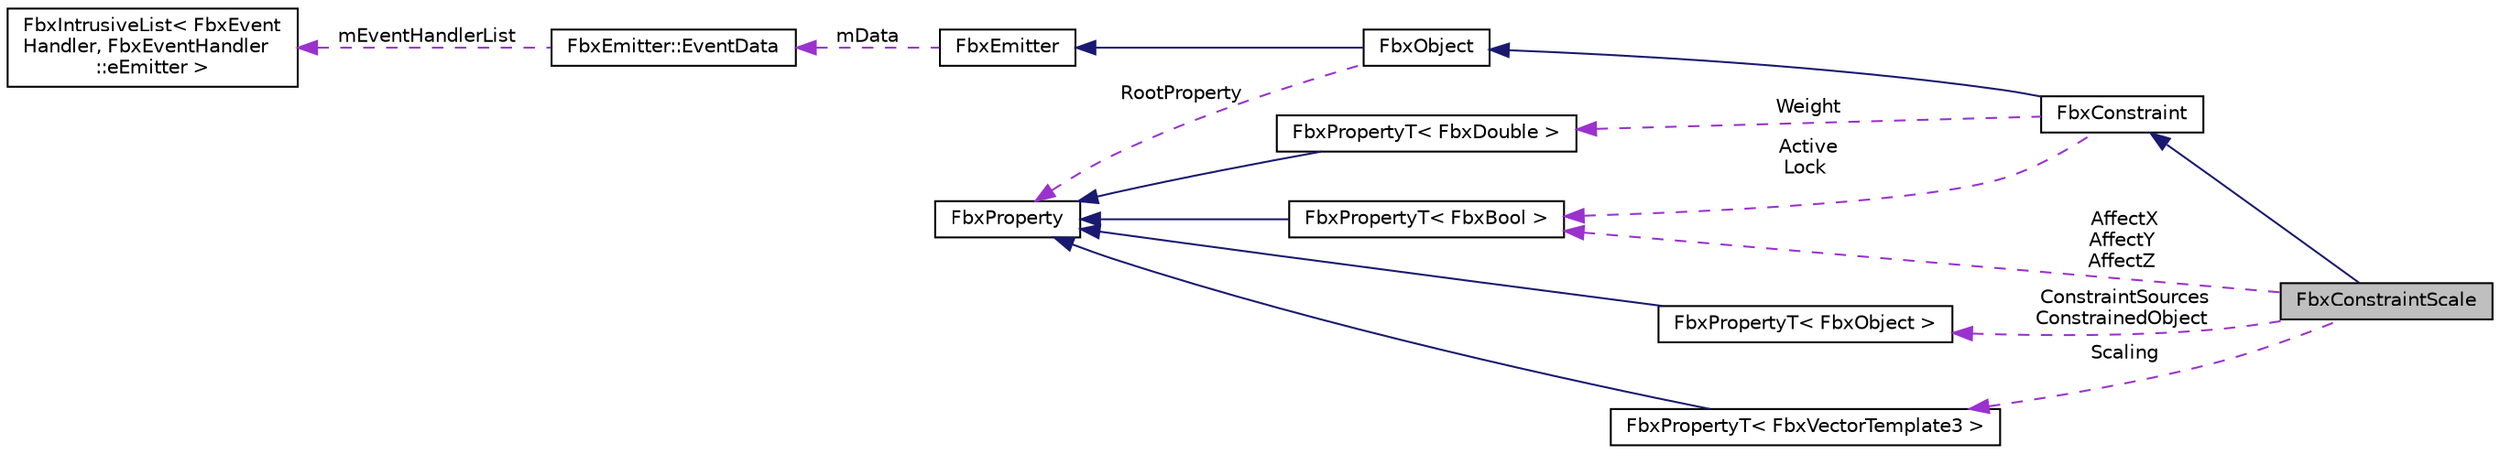 digraph "FbxConstraintScale"
{
  edge [fontname="Helvetica",fontsize="10",labelfontname="Helvetica",labelfontsize="10"];
  node [fontname="Helvetica",fontsize="10",shape=record];
  rankdir="LR";
  Node4 [label="FbxConstraintScale",height=0.2,width=0.4,color="black", fillcolor="grey75", style="filled", fontcolor="black"];
  Node5 -> Node4 [dir="back",color="midnightblue",fontsize="10",style="solid"];
  Node5 [label="FbxConstraint",height=0.2,width=0.4,color="black", fillcolor="white", style="filled",URL="$class_fbx_constraint.html"];
  Node6 -> Node5 [dir="back",color="midnightblue",fontsize="10",style="solid"];
  Node6 [label="FbxObject",height=0.2,width=0.4,color="black", fillcolor="white", style="filled",URL="$class_fbx_object.html"];
  Node7 -> Node6 [dir="back",color="midnightblue",fontsize="10",style="solid"];
  Node7 [label="FbxEmitter",height=0.2,width=0.4,color="black", fillcolor="white", style="filled",URL="$class_fbx_emitter.html"];
  Node8 -> Node7 [dir="back",color="darkorchid3",fontsize="10",style="dashed",label=" mData" ];
  Node8 [label="FbxEmitter::EventData",height=0.2,width=0.4,color="black", fillcolor="white", style="filled",URL="$struct_fbx_emitter_1_1_event_data.html"];
  Node9 -> Node8 [dir="back",color="darkorchid3",fontsize="10",style="dashed",label=" mEventHandlerList" ];
  Node9 [label="FbxIntrusiveList\< FbxEvent\lHandler, FbxEventHandler\l::eEmitter \>",height=0.2,width=0.4,color="black", fillcolor="white", style="filled",URL="$class_fbx_intrusive_list.html"];
  Node10 -> Node6 [dir="back",color="darkorchid3",fontsize="10",style="dashed",label=" RootProperty" ];
  Node10 [label="FbxProperty",height=0.2,width=0.4,color="black", fillcolor="white", style="filled",URL="$class_fbx_property.html",tooltip="Class to hold user properties. "];
  Node11 -> Node5 [dir="back",color="darkorchid3",fontsize="10",style="dashed",label=" Weight" ];
  Node11 [label="FbxPropertyT\< FbxDouble \>",height=0.2,width=0.4,color="black", fillcolor="white", style="filled",URL="$class_fbx_property_t.html"];
  Node10 -> Node11 [dir="back",color="midnightblue",fontsize="10",style="solid"];
  Node12 -> Node5 [dir="back",color="darkorchid3",fontsize="10",style="dashed",label=" Active\nLock" ];
  Node12 [label="FbxPropertyT\< FbxBool \>",height=0.2,width=0.4,color="black", fillcolor="white", style="filled",URL="$class_fbx_property_t.html"];
  Node10 -> Node12 [dir="back",color="midnightblue",fontsize="10",style="solid"];
  Node13 -> Node4 [dir="back",color="darkorchid3",fontsize="10",style="dashed",label=" ConstraintSources\nConstrainedObject" ];
  Node13 [label="FbxPropertyT\< FbxObject \>",height=0.2,width=0.4,color="black", fillcolor="white", style="filled",URL="$class_fbx_property_t.html"];
  Node10 -> Node13 [dir="back",color="midnightblue",fontsize="10",style="solid"];
  Node12 -> Node4 [dir="back",color="darkorchid3",fontsize="10",style="dashed",label=" AffectX\nAffectY\nAffectZ" ];
  Node14 -> Node4 [dir="back",color="darkorchid3",fontsize="10",style="dashed",label=" Scaling" ];
  Node14 [label="FbxPropertyT\< FbxVectorTemplate3 \>",height=0.2,width=0.4,color="black", fillcolor="white", style="filled",URL="$class_fbx_property_t.html"];
  Node10 -> Node14 [dir="back",color="midnightblue",fontsize="10",style="solid"];
}
